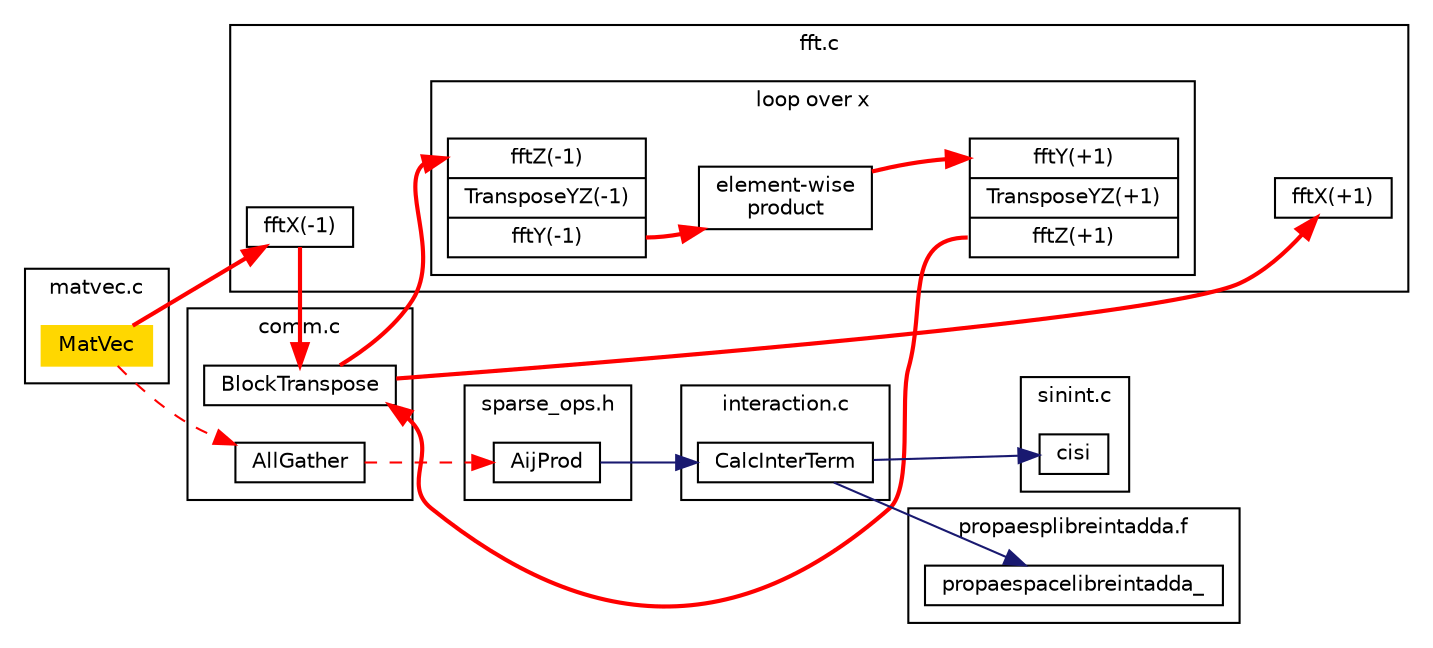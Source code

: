digraph matvec
{
	rankdir=LR
	edge [color=midnightblue]
	node [fontname=Helvetica,fontsize=10,shape=box,height=0.2,width=0.4]
	fontname=Helvetica
	fontsize=10
	ranksep=.35
	
	subgraph cluster_matvec {
		MatVec [style=filled,color=gold]
		label = "matvec.c";
	}
	subgraph cluster_comm {
		BlockTranspose
		AllGather
		label = "comm.c";
	}
	subgraph cluster_fft {
		"fftX(-1)"
		"fftX(+1)"
		subgraph cluster_loop{
			fftYZ [shape=record,label="<0> fftZ(-1)|TransposeYZ(-1)|<1> fftY(-1)"]
			fftYZInv [shape=record,label="<0> fftY(+1)|TransposeYZ(+1)|<1> fftZ(+1)"]
			elem [label="element-wise\nproduct"]
			label="loop over x"
		}
		"fftX(-1)"  -> fftYZ [style=invis]
		fftYZInv -> "fftX(+1)" [style=invis]
		label = "fft.c"
	}
	subgraph cluster_sparse {
		AijProd
		label = "sparse_ops.h";
	}
	subgraph cluster_cisi {
		cisi
		label = "sinint.c";
	}	
	subgraph cluster_igt {
		propaespacelibreintadda_
		label = "propaesplibreintadda.f"
	}
	subgraph cluster_inter {
		CalcInterTerm
		label = "interaction.c";
	}
	MatVec -> "fftX(-1)"  [color=red,style=bold]
	"fftX(-1)"  -> BlockTranspose -> fftYZ:0 [color=red,style=bold,constraint=false]
	fftYZ:1 -> elem -> fftYZInv:0 [color=red,style=bold]
	fftYZInv:1 -> BlockTranspose -> "fftX(+1)" [color=red,style=bold,constraint=false]
	MatVec -> AllGather -> AijProd [color=red,style=dashed]
	CalcInterTerm -> cisi
	AijProd -> CalcInterTerm -> propaespacelibreintadda_
}